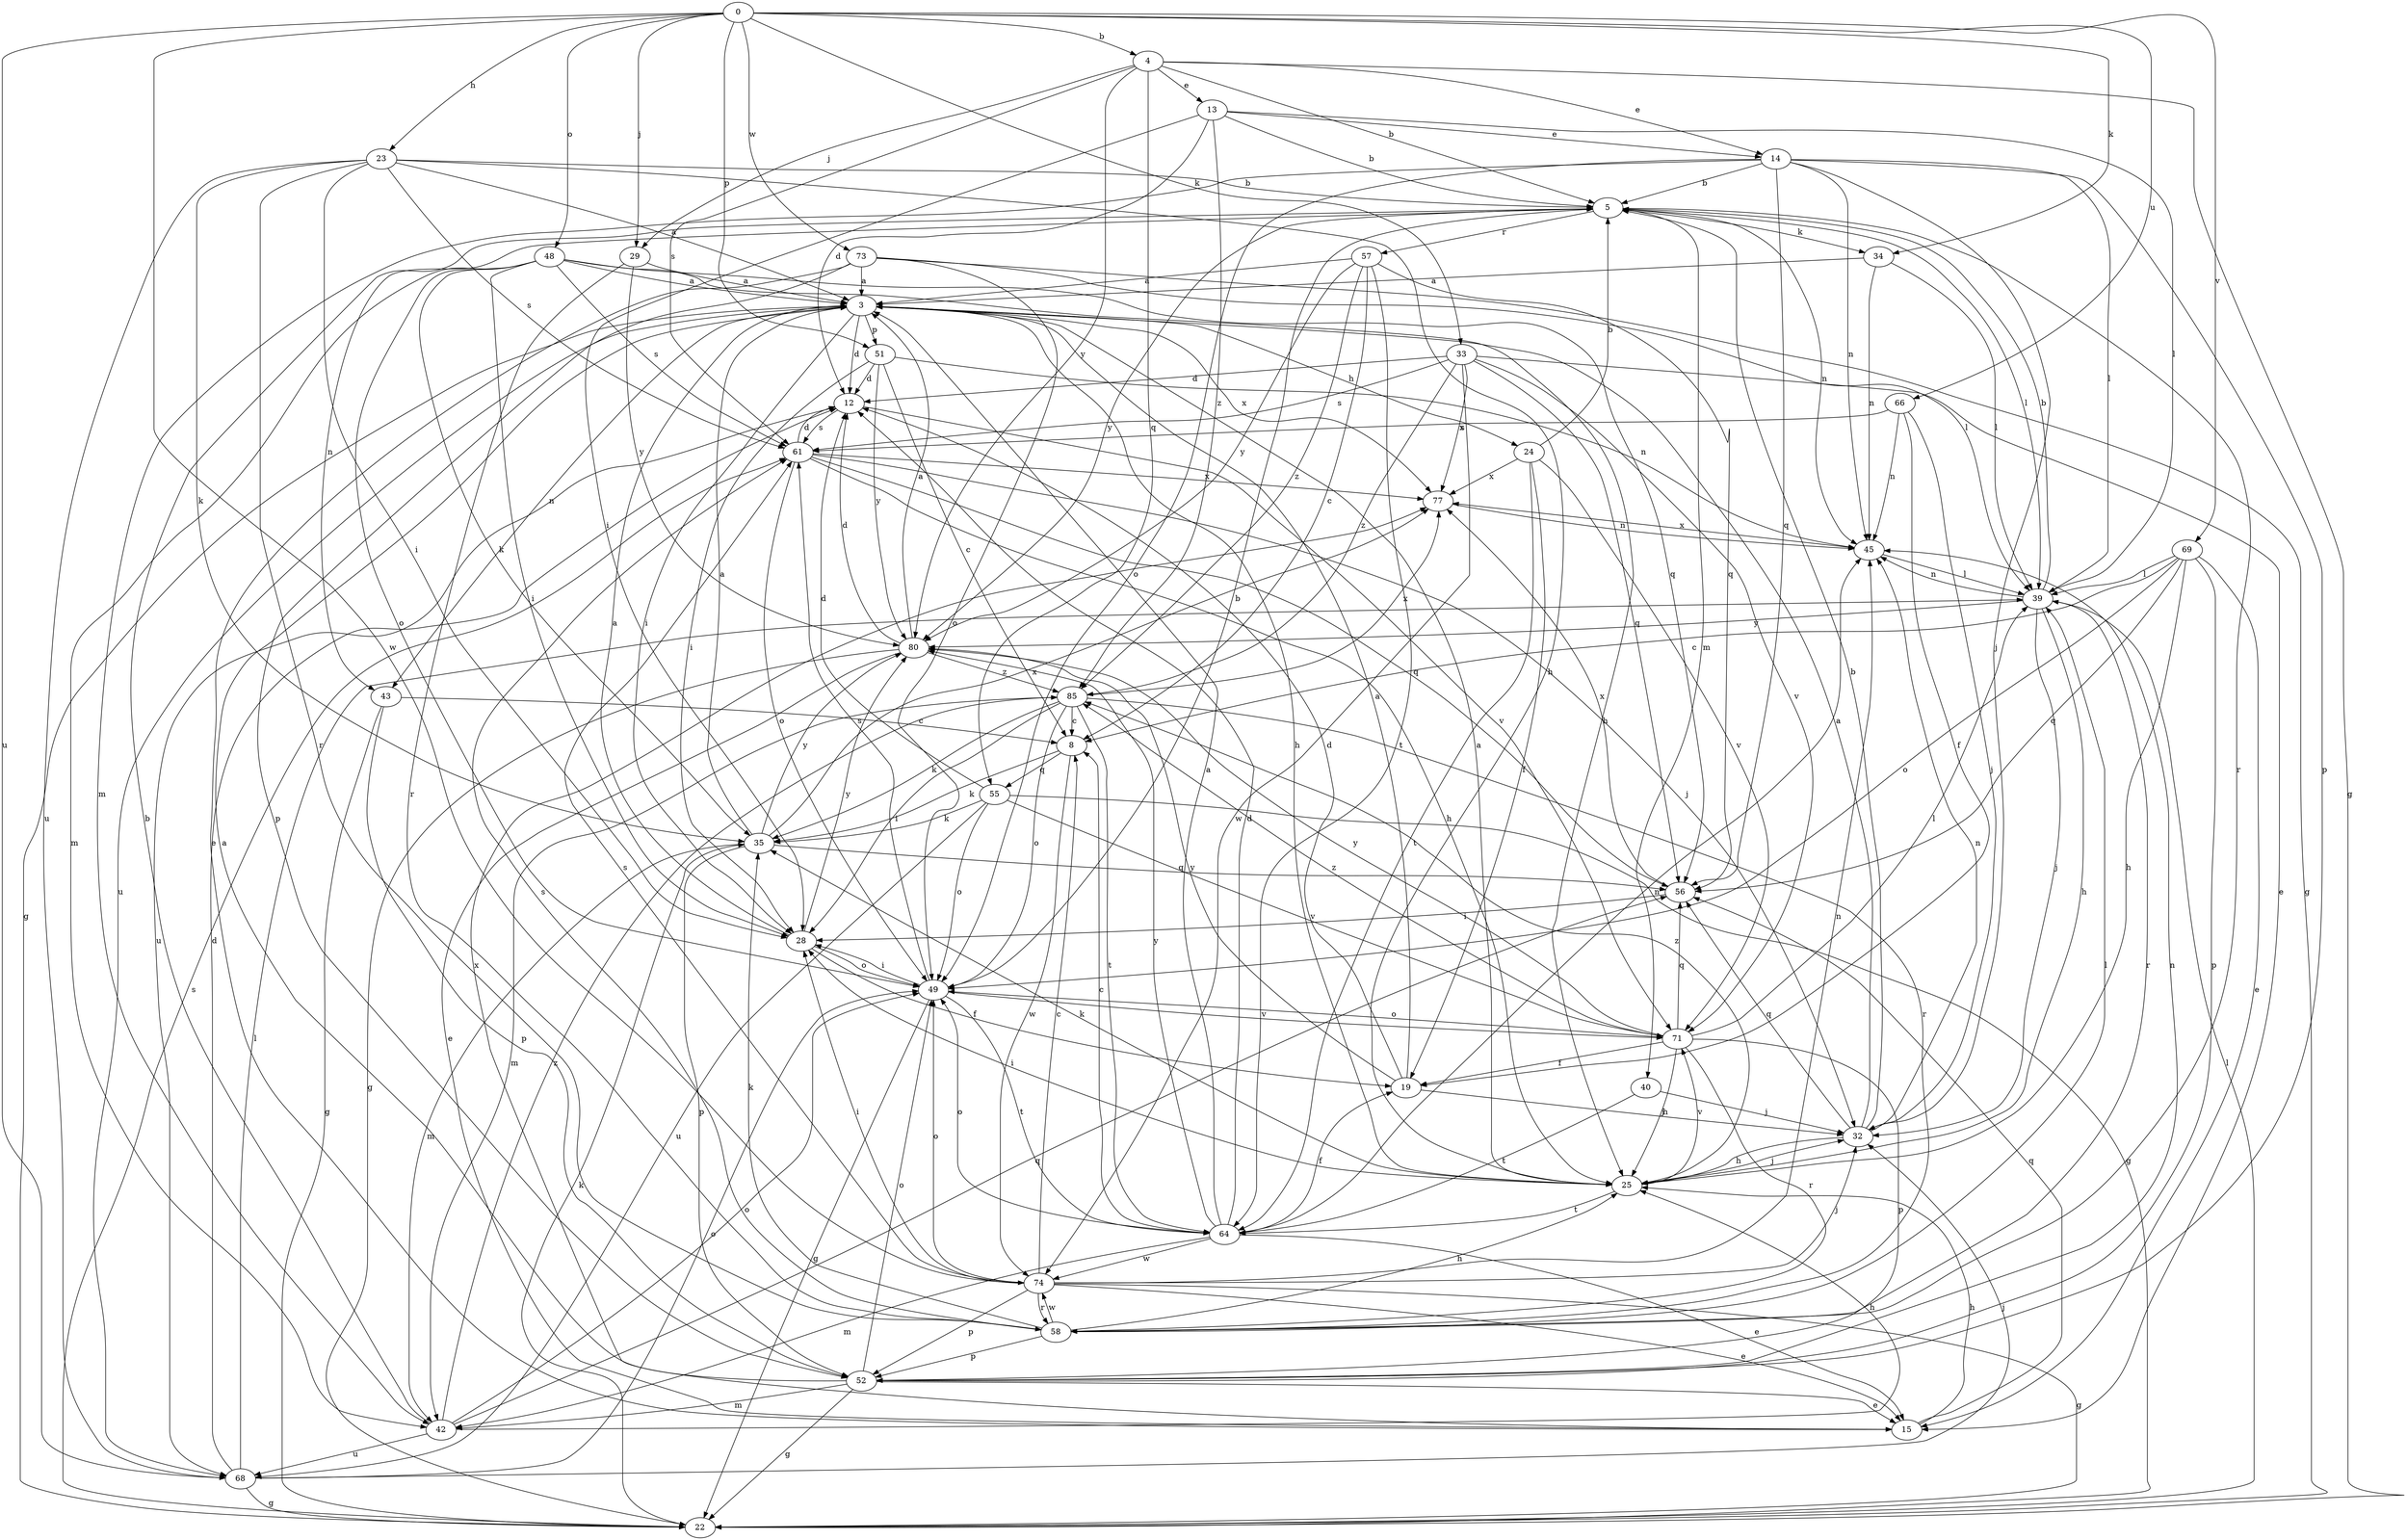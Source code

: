 strict digraph  {
0;
3;
4;
5;
8;
12;
13;
14;
15;
19;
22;
23;
24;
25;
28;
29;
32;
33;
34;
35;
39;
40;
42;
43;
45;
48;
49;
51;
52;
55;
56;
57;
58;
61;
64;
66;
68;
69;
71;
73;
74;
77;
80;
85;
0 -> 4  [label=b];
0 -> 23  [label=h];
0 -> 29  [label=j];
0 -> 33  [label=k];
0 -> 34  [label=k];
0 -> 48  [label=o];
0 -> 51  [label=p];
0 -> 66  [label=u];
0 -> 68  [label=u];
0 -> 69  [label=v];
0 -> 73  [label=w];
0 -> 74  [label=w];
3 -> 12  [label=d];
3 -> 22  [label=g];
3 -> 24  [label=h];
3 -> 25  [label=h];
3 -> 28  [label=i];
3 -> 43  [label=n];
3 -> 51  [label=p];
3 -> 68  [label=u];
3 -> 77  [label=x];
4 -> 5  [label=b];
4 -> 13  [label=e];
4 -> 14  [label=e];
4 -> 22  [label=g];
4 -> 29  [label=j];
4 -> 55  [label=q];
4 -> 61  [label=s];
4 -> 80  [label=y];
5 -> 34  [label=k];
5 -> 39  [label=l];
5 -> 40  [label=m];
5 -> 43  [label=n];
5 -> 45  [label=n];
5 -> 57  [label=r];
5 -> 58  [label=r];
5 -> 80  [label=y];
8 -> 35  [label=k];
8 -> 55  [label=q];
8 -> 74  [label=w];
12 -> 61  [label=s];
12 -> 68  [label=u];
12 -> 71  [label=v];
13 -> 5  [label=b];
13 -> 12  [label=d];
13 -> 14  [label=e];
13 -> 28  [label=i];
13 -> 39  [label=l];
13 -> 85  [label=z];
14 -> 5  [label=b];
14 -> 32  [label=j];
14 -> 39  [label=l];
14 -> 42  [label=m];
14 -> 45  [label=n];
14 -> 49  [label=o];
14 -> 52  [label=p];
14 -> 56  [label=q];
15 -> 25  [label=h];
15 -> 56  [label=q];
15 -> 77  [label=x];
19 -> 3  [label=a];
19 -> 12  [label=d];
19 -> 32  [label=j];
19 -> 80  [label=y];
22 -> 35  [label=k];
22 -> 39  [label=l];
22 -> 61  [label=s];
23 -> 3  [label=a];
23 -> 5  [label=b];
23 -> 25  [label=h];
23 -> 28  [label=i];
23 -> 35  [label=k];
23 -> 58  [label=r];
23 -> 61  [label=s];
23 -> 68  [label=u];
24 -> 5  [label=b];
24 -> 19  [label=f];
24 -> 64  [label=t];
24 -> 71  [label=v];
24 -> 77  [label=x];
25 -> 3  [label=a];
25 -> 28  [label=i];
25 -> 32  [label=j];
25 -> 35  [label=k];
25 -> 64  [label=t];
25 -> 71  [label=v];
25 -> 85  [label=z];
28 -> 3  [label=a];
28 -> 19  [label=f];
28 -> 49  [label=o];
28 -> 80  [label=y];
29 -> 3  [label=a];
29 -> 58  [label=r];
29 -> 80  [label=y];
32 -> 3  [label=a];
32 -> 5  [label=b];
32 -> 25  [label=h];
32 -> 45  [label=n];
32 -> 56  [label=q];
33 -> 12  [label=d];
33 -> 15  [label=e];
33 -> 56  [label=q];
33 -> 61  [label=s];
33 -> 71  [label=v];
33 -> 74  [label=w];
33 -> 77  [label=x];
33 -> 85  [label=z];
34 -> 3  [label=a];
34 -> 39  [label=l];
34 -> 45  [label=n];
35 -> 3  [label=a];
35 -> 42  [label=m];
35 -> 52  [label=p];
35 -> 56  [label=q];
35 -> 77  [label=x];
35 -> 80  [label=y];
39 -> 5  [label=b];
39 -> 25  [label=h];
39 -> 32  [label=j];
39 -> 45  [label=n];
39 -> 58  [label=r];
39 -> 80  [label=y];
40 -> 32  [label=j];
40 -> 64  [label=t];
42 -> 5  [label=b];
42 -> 25  [label=h];
42 -> 49  [label=o];
42 -> 56  [label=q];
42 -> 68  [label=u];
42 -> 85  [label=z];
43 -> 8  [label=c];
43 -> 22  [label=g];
43 -> 52  [label=p];
45 -> 39  [label=l];
45 -> 77  [label=x];
48 -> 3  [label=a];
48 -> 25  [label=h];
48 -> 28  [label=i];
48 -> 35  [label=k];
48 -> 42  [label=m];
48 -> 49  [label=o];
48 -> 56  [label=q];
48 -> 61  [label=s];
49 -> 5  [label=b];
49 -> 22  [label=g];
49 -> 28  [label=i];
49 -> 61  [label=s];
49 -> 64  [label=t];
49 -> 71  [label=v];
51 -> 8  [label=c];
51 -> 12  [label=d];
51 -> 28  [label=i];
51 -> 45  [label=n];
51 -> 80  [label=y];
52 -> 3  [label=a];
52 -> 15  [label=e];
52 -> 22  [label=g];
52 -> 42  [label=m];
52 -> 45  [label=n];
52 -> 49  [label=o];
55 -> 12  [label=d];
55 -> 22  [label=g];
55 -> 35  [label=k];
55 -> 49  [label=o];
55 -> 68  [label=u];
55 -> 71  [label=v];
56 -> 28  [label=i];
56 -> 77  [label=x];
57 -> 3  [label=a];
57 -> 8  [label=c];
57 -> 56  [label=q];
57 -> 64  [label=t];
57 -> 80  [label=y];
57 -> 85  [label=z];
58 -> 25  [label=h];
58 -> 35  [label=k];
58 -> 39  [label=l];
58 -> 52  [label=p];
58 -> 61  [label=s];
58 -> 74  [label=w];
61 -> 12  [label=d];
61 -> 25  [label=h];
61 -> 32  [label=j];
61 -> 49  [label=o];
61 -> 56  [label=q];
61 -> 77  [label=x];
64 -> 3  [label=a];
64 -> 8  [label=c];
64 -> 12  [label=d];
64 -> 15  [label=e];
64 -> 19  [label=f];
64 -> 42  [label=m];
64 -> 45  [label=n];
64 -> 49  [label=o];
64 -> 74  [label=w];
64 -> 80  [label=y];
66 -> 19  [label=f];
66 -> 32  [label=j];
66 -> 45  [label=n];
66 -> 61  [label=s];
68 -> 12  [label=d];
68 -> 22  [label=g];
68 -> 32  [label=j];
68 -> 39  [label=l];
68 -> 49  [label=o];
69 -> 8  [label=c];
69 -> 15  [label=e];
69 -> 25  [label=h];
69 -> 39  [label=l];
69 -> 49  [label=o];
69 -> 52  [label=p];
69 -> 56  [label=q];
71 -> 19  [label=f];
71 -> 25  [label=h];
71 -> 39  [label=l];
71 -> 49  [label=o];
71 -> 52  [label=p];
71 -> 56  [label=q];
71 -> 58  [label=r];
71 -> 80  [label=y];
71 -> 85  [label=z];
73 -> 3  [label=a];
73 -> 15  [label=e];
73 -> 22  [label=g];
73 -> 39  [label=l];
73 -> 49  [label=o];
73 -> 52  [label=p];
74 -> 8  [label=c];
74 -> 15  [label=e];
74 -> 22  [label=g];
74 -> 28  [label=i];
74 -> 32  [label=j];
74 -> 45  [label=n];
74 -> 49  [label=o];
74 -> 52  [label=p];
74 -> 58  [label=r];
74 -> 61  [label=s];
77 -> 45  [label=n];
80 -> 3  [label=a];
80 -> 12  [label=d];
80 -> 15  [label=e];
80 -> 22  [label=g];
80 -> 85  [label=z];
85 -> 8  [label=c];
85 -> 28  [label=i];
85 -> 35  [label=k];
85 -> 42  [label=m];
85 -> 49  [label=o];
85 -> 58  [label=r];
85 -> 64  [label=t];
85 -> 77  [label=x];
}
